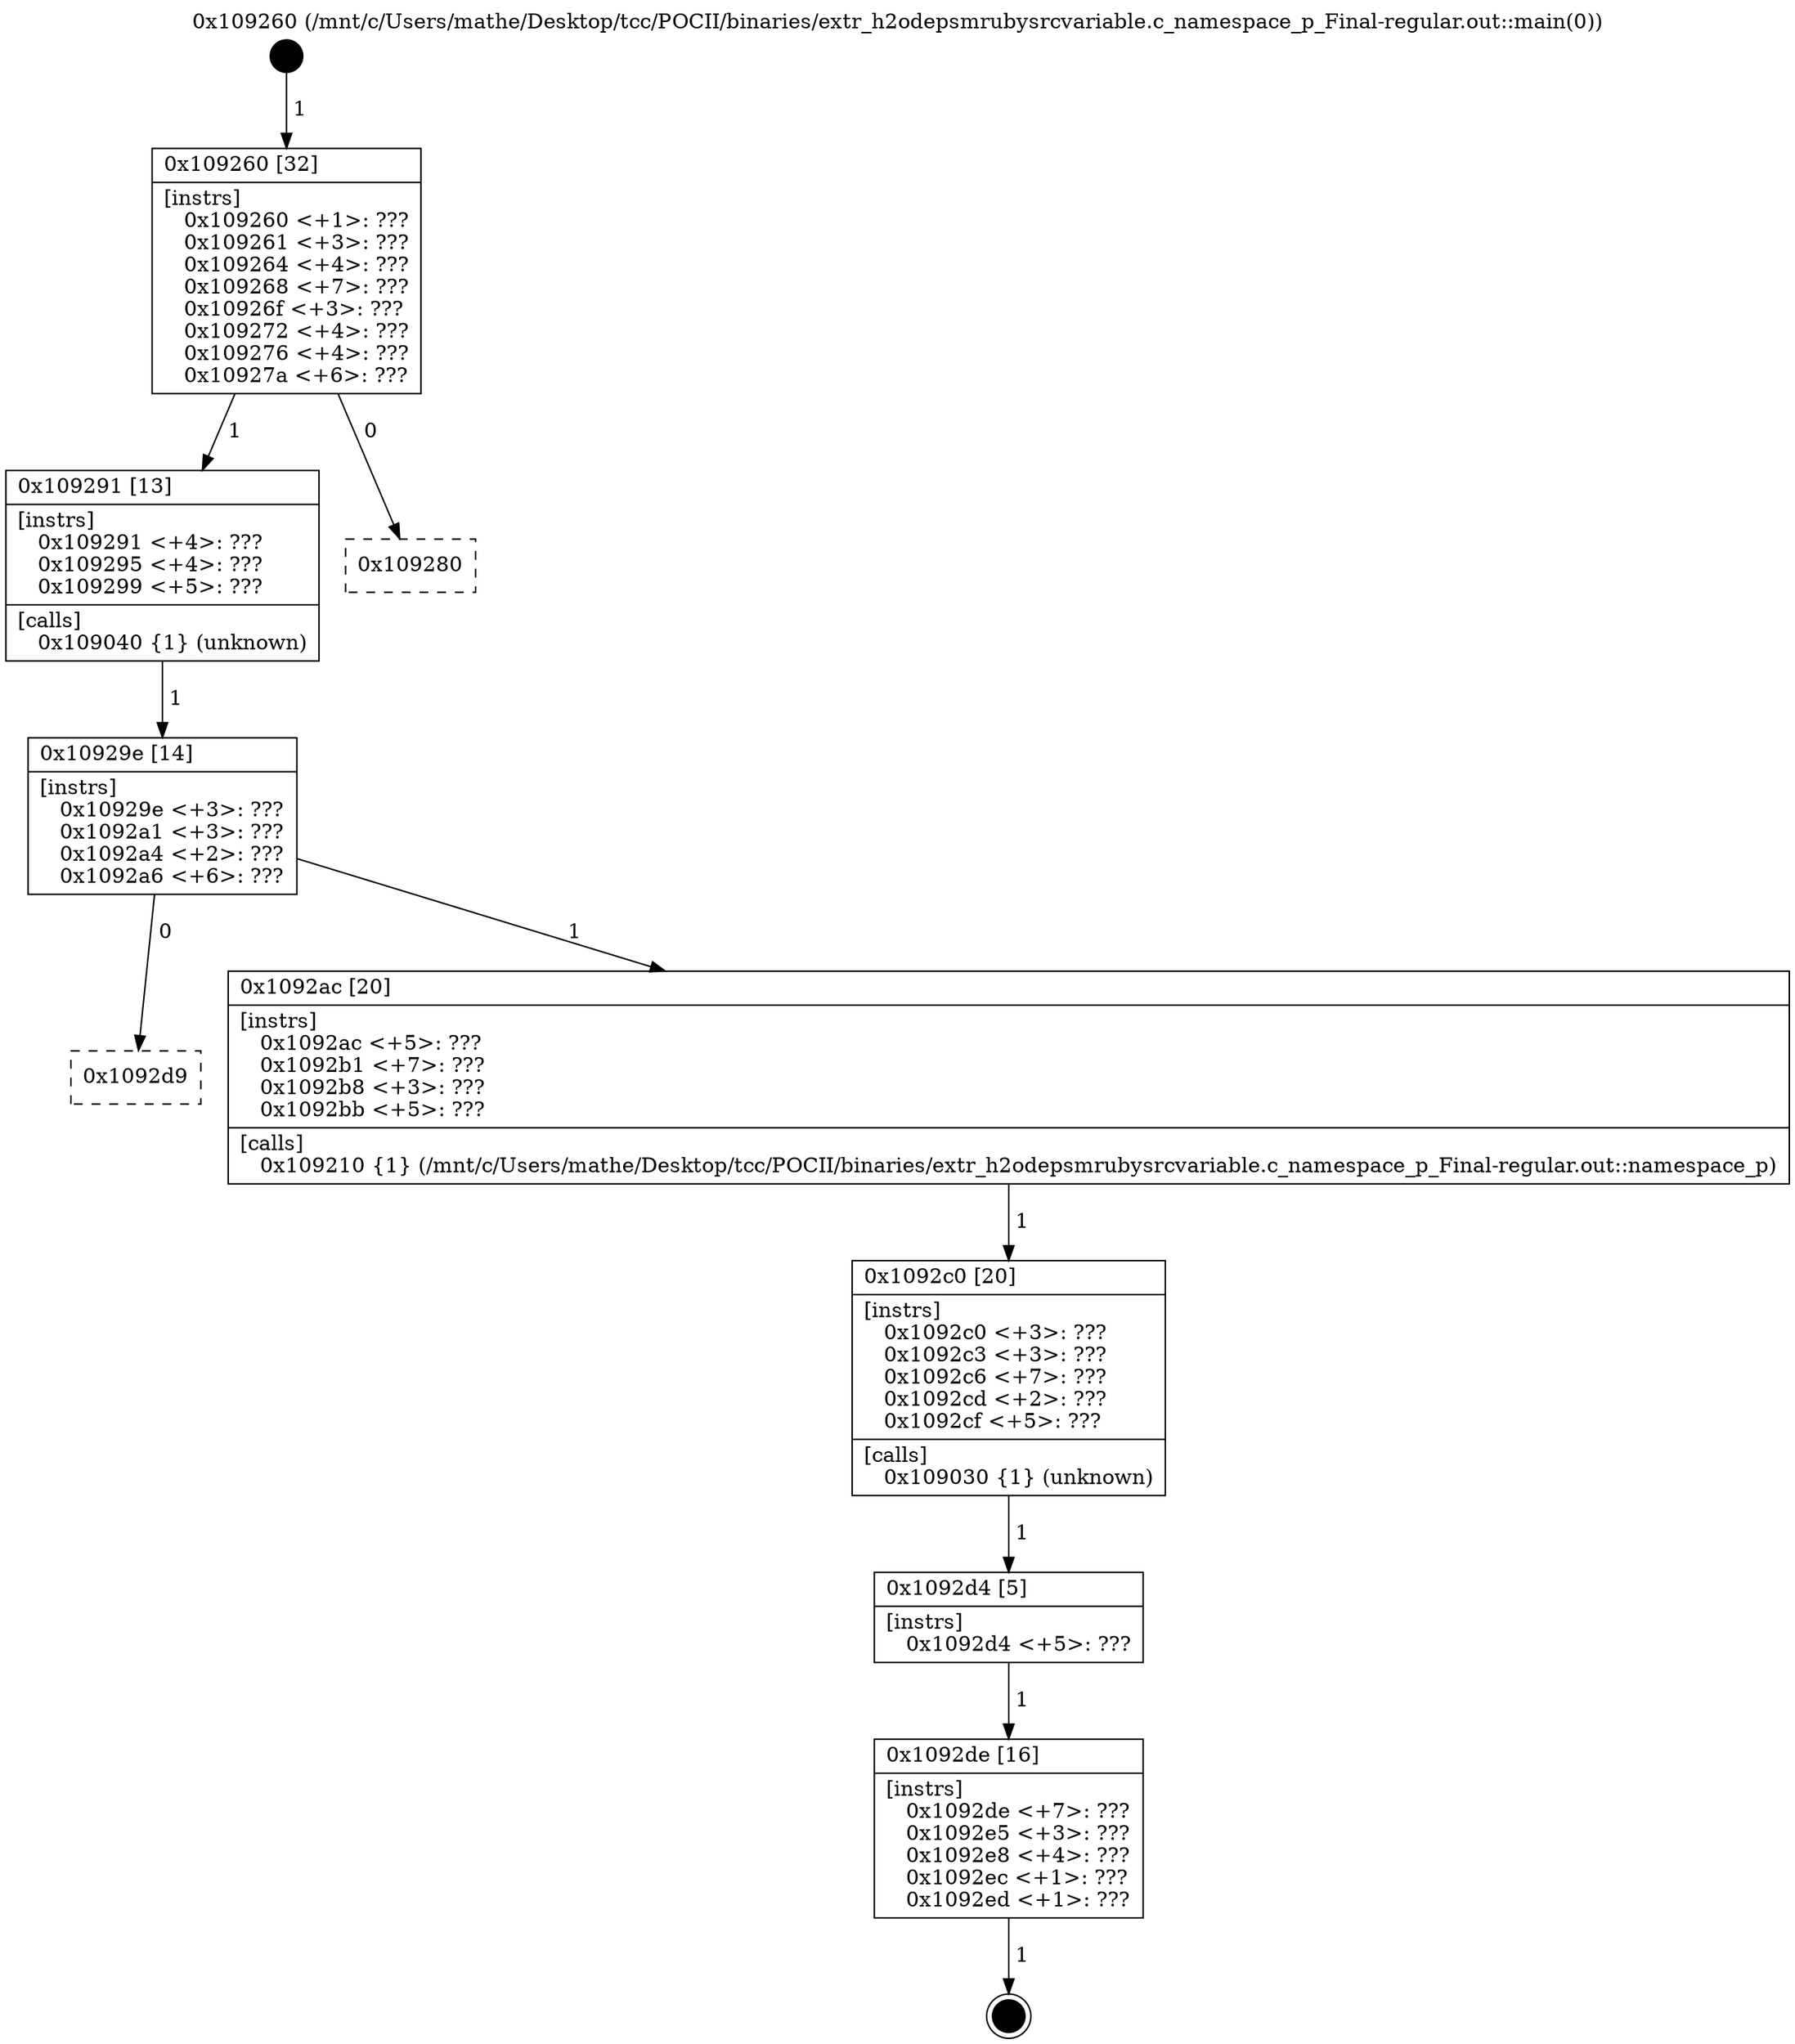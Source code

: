 digraph "0x109260" {
  label = "0x109260 (/mnt/c/Users/mathe/Desktop/tcc/POCII/binaries/extr_h2odepsmrubysrcvariable.c_namespace_p_Final-regular.out::main(0))"
  labelloc = "t"
  node[shape=record]

  Entry [label="",width=0.3,height=0.3,shape=circle,fillcolor=black,style=filled]
  "0x109260" [label="{
     0x109260 [32]\l
     | [instrs]\l
     &nbsp;&nbsp;0x109260 \<+1\>: ???\l
     &nbsp;&nbsp;0x109261 \<+3\>: ???\l
     &nbsp;&nbsp;0x109264 \<+4\>: ???\l
     &nbsp;&nbsp;0x109268 \<+7\>: ???\l
     &nbsp;&nbsp;0x10926f \<+3\>: ???\l
     &nbsp;&nbsp;0x109272 \<+4\>: ???\l
     &nbsp;&nbsp;0x109276 \<+4\>: ???\l
     &nbsp;&nbsp;0x10927a \<+6\>: ???\l
  }"]
  "0x109291" [label="{
     0x109291 [13]\l
     | [instrs]\l
     &nbsp;&nbsp;0x109291 \<+4\>: ???\l
     &nbsp;&nbsp;0x109295 \<+4\>: ???\l
     &nbsp;&nbsp;0x109299 \<+5\>: ???\l
     | [calls]\l
     &nbsp;&nbsp;0x109040 \{1\} (unknown)\l
  }"]
  "0x109280" [label="{
     0x109280\l
  }", style=dashed]
  "0x10929e" [label="{
     0x10929e [14]\l
     | [instrs]\l
     &nbsp;&nbsp;0x10929e \<+3\>: ???\l
     &nbsp;&nbsp;0x1092a1 \<+3\>: ???\l
     &nbsp;&nbsp;0x1092a4 \<+2\>: ???\l
     &nbsp;&nbsp;0x1092a6 \<+6\>: ???\l
  }"]
  "0x1092d9" [label="{
     0x1092d9\l
  }", style=dashed]
  "0x1092ac" [label="{
     0x1092ac [20]\l
     | [instrs]\l
     &nbsp;&nbsp;0x1092ac \<+5\>: ???\l
     &nbsp;&nbsp;0x1092b1 \<+7\>: ???\l
     &nbsp;&nbsp;0x1092b8 \<+3\>: ???\l
     &nbsp;&nbsp;0x1092bb \<+5\>: ???\l
     | [calls]\l
     &nbsp;&nbsp;0x109210 \{1\} (/mnt/c/Users/mathe/Desktop/tcc/POCII/binaries/extr_h2odepsmrubysrcvariable.c_namespace_p_Final-regular.out::namespace_p)\l
  }"]
  Exit [label="",width=0.3,height=0.3,shape=circle,fillcolor=black,style=filled,peripheries=2]
  "0x1092c0" [label="{
     0x1092c0 [20]\l
     | [instrs]\l
     &nbsp;&nbsp;0x1092c0 \<+3\>: ???\l
     &nbsp;&nbsp;0x1092c3 \<+3\>: ???\l
     &nbsp;&nbsp;0x1092c6 \<+7\>: ???\l
     &nbsp;&nbsp;0x1092cd \<+2\>: ???\l
     &nbsp;&nbsp;0x1092cf \<+5\>: ???\l
     | [calls]\l
     &nbsp;&nbsp;0x109030 \{1\} (unknown)\l
  }"]
  "0x1092d4" [label="{
     0x1092d4 [5]\l
     | [instrs]\l
     &nbsp;&nbsp;0x1092d4 \<+5\>: ???\l
  }"]
  "0x1092de" [label="{
     0x1092de [16]\l
     | [instrs]\l
     &nbsp;&nbsp;0x1092de \<+7\>: ???\l
     &nbsp;&nbsp;0x1092e5 \<+3\>: ???\l
     &nbsp;&nbsp;0x1092e8 \<+4\>: ???\l
     &nbsp;&nbsp;0x1092ec \<+1\>: ???\l
     &nbsp;&nbsp;0x1092ed \<+1\>: ???\l
  }"]
  Entry -> "0x109260" [label=" 1"]
  "0x109260" -> "0x109291" [label=" 1"]
  "0x109260" -> "0x109280" [label=" 0"]
  "0x109291" -> "0x10929e" [label=" 1"]
  "0x10929e" -> "0x1092d9" [label=" 0"]
  "0x10929e" -> "0x1092ac" [label=" 1"]
  "0x1092de" -> Exit [label=" 1"]
  "0x1092ac" -> "0x1092c0" [label=" 1"]
  "0x1092c0" -> "0x1092d4" [label=" 1"]
  "0x1092d4" -> "0x1092de" [label=" 1"]
}
